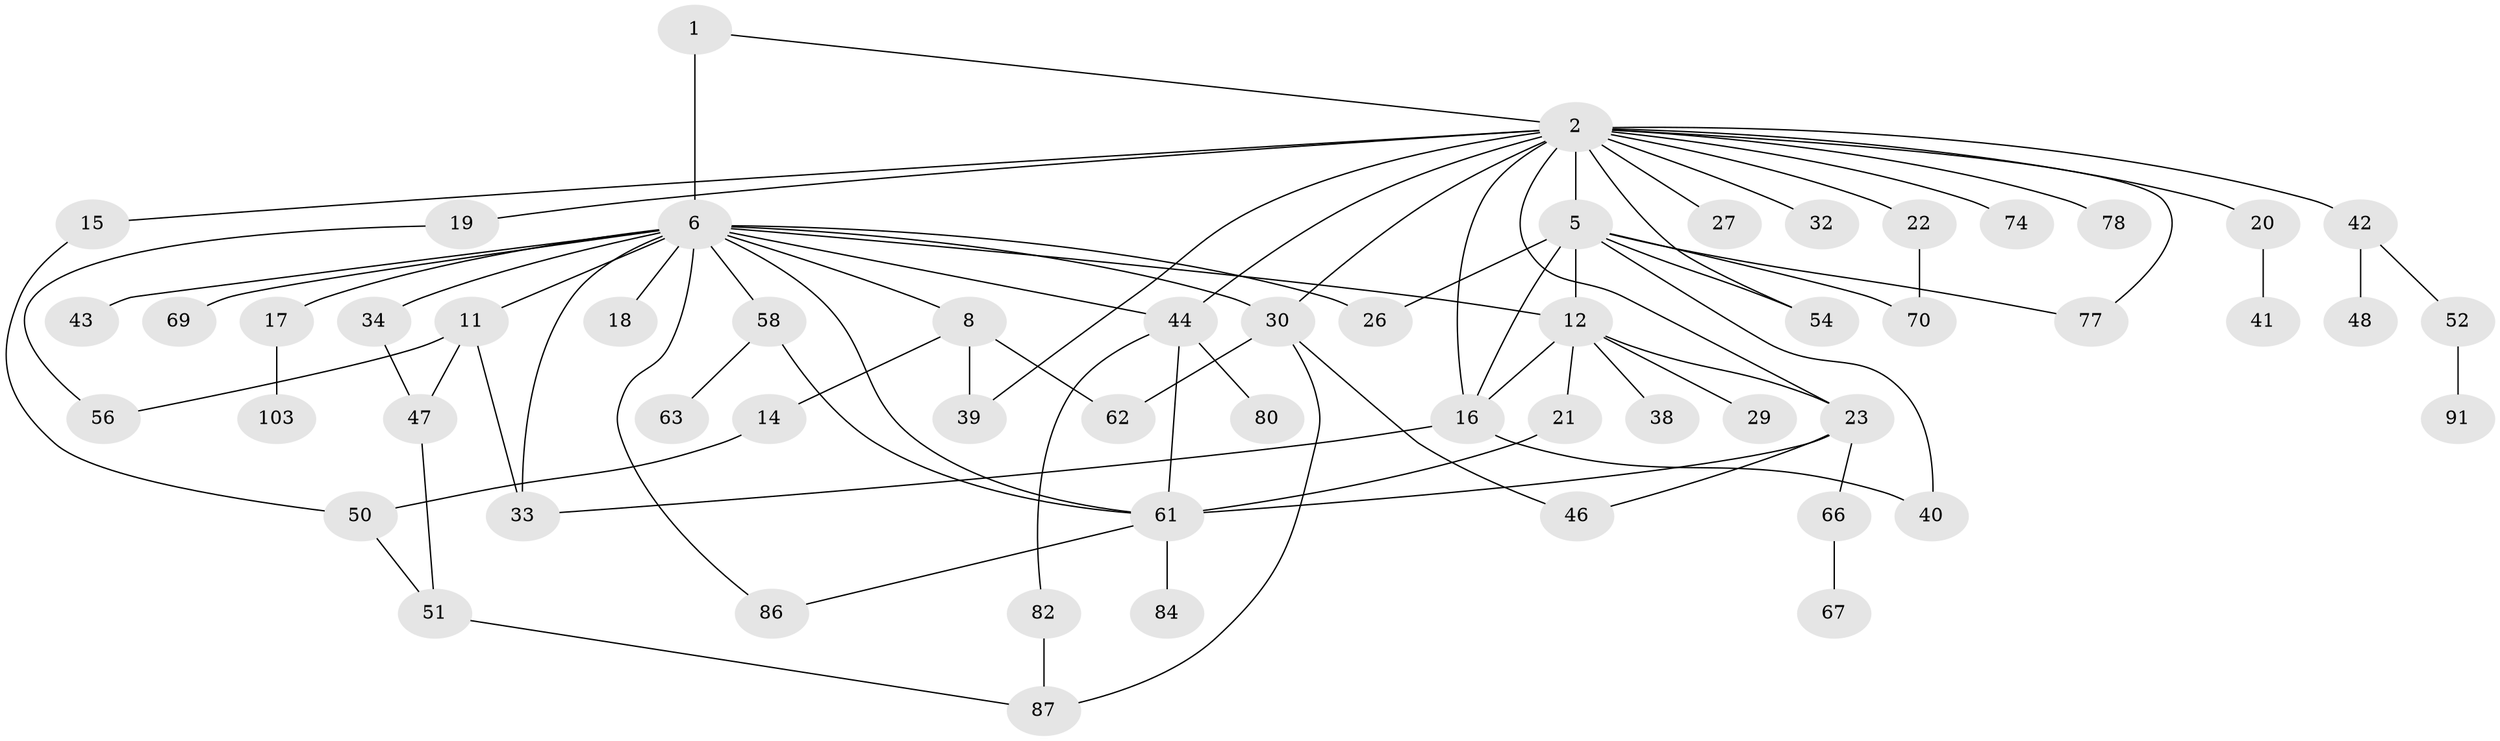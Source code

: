 // original degree distribution, {4: 0.09649122807017543, 10: 0.008771929824561403, 3: 0.18421052631578946, 8: 0.008771929824561403, 7: 0.017543859649122806, 11: 0.008771929824561403, 5: 0.02631578947368421, 6: 0.008771929824561403, 2: 0.38596491228070173, 1: 0.2543859649122807}
// Generated by graph-tools (version 1.1) at 2025/13/03/09/25 04:13:34]
// undirected, 57 vertices, 83 edges
graph export_dot {
graph [start="1"]
  node [color=gray90,style=filled];
  1 [super="+36"];
  2 [super="+3+4"];
  5 [super="+25+9"];
  6 [super="+7+59+24+95"];
  8;
  11;
  12 [super="+28"];
  14;
  15;
  16 [super="+101+96"];
  17;
  18 [super="+89"];
  19;
  20;
  21 [super="+99"];
  22;
  23 [super="+107+81+57"];
  26;
  27 [super="+97"];
  29 [super="+49"];
  30 [super="+113+31"];
  32;
  33 [super="+90"];
  34;
  38;
  39 [super="+88"];
  40;
  41 [super="+65"];
  42;
  43;
  44 [super="+45+92"];
  46 [super="+75"];
  47 [super="+104"];
  48;
  50 [super="+73"];
  51 [super="+83"];
  52 [super="+60"];
  54;
  56 [super="+68"];
  58;
  61 [super="+79"];
  62;
  63;
  66;
  67;
  69;
  70;
  74;
  77;
  78 [super="+93"];
  80;
  82 [super="+94"];
  84;
  86;
  87;
  91 [super="+114"];
  103;
  1 -- 2;
  1 -- 6 [weight=2];
  2 -- 15;
  2 -- 19;
  2 -- 23;
  2 -- 32;
  2 -- 74;
  2 -- 16;
  2 -- 54;
  2 -- 5 [weight=2];
  2 -- 39;
  2 -- 42;
  2 -- 44;
  2 -- 77;
  2 -- 78;
  2 -- 20;
  2 -- 22;
  2 -- 27;
  2 -- 30;
  5 -- 40;
  5 -- 54;
  5 -- 77;
  5 -- 12 [weight=2];
  5 -- 16;
  5 -- 26;
  5 -- 70;
  6 -- 8;
  6 -- 11;
  6 -- 33 [weight=2];
  6 -- 43;
  6 -- 34;
  6 -- 69;
  6 -- 12;
  6 -- 44;
  6 -- 17;
  6 -- 18;
  6 -- 86;
  6 -- 58;
  6 -- 61;
  6 -- 30;
  6 -- 26;
  8 -- 14;
  8 -- 62;
  8 -- 39;
  11 -- 47;
  11 -- 56;
  11 -- 33;
  12 -- 16;
  12 -- 21;
  12 -- 29;
  12 -- 38;
  12 -- 23;
  14 -- 50;
  15 -- 50;
  16 -- 40;
  16 -- 33;
  17 -- 103;
  19 -- 56;
  20 -- 41;
  21 -- 61;
  22 -- 70;
  23 -- 46;
  23 -- 61;
  23 -- 66;
  30 -- 87;
  30 -- 46;
  30 -- 62;
  34 -- 47;
  42 -- 48;
  42 -- 52;
  44 -- 80;
  44 -- 82;
  44 -- 61;
  47 -- 51;
  50 -- 51;
  51 -- 87;
  52 -- 91;
  58 -- 63;
  58 -- 61;
  61 -- 84;
  61 -- 86;
  66 -- 67;
  82 -- 87;
}
